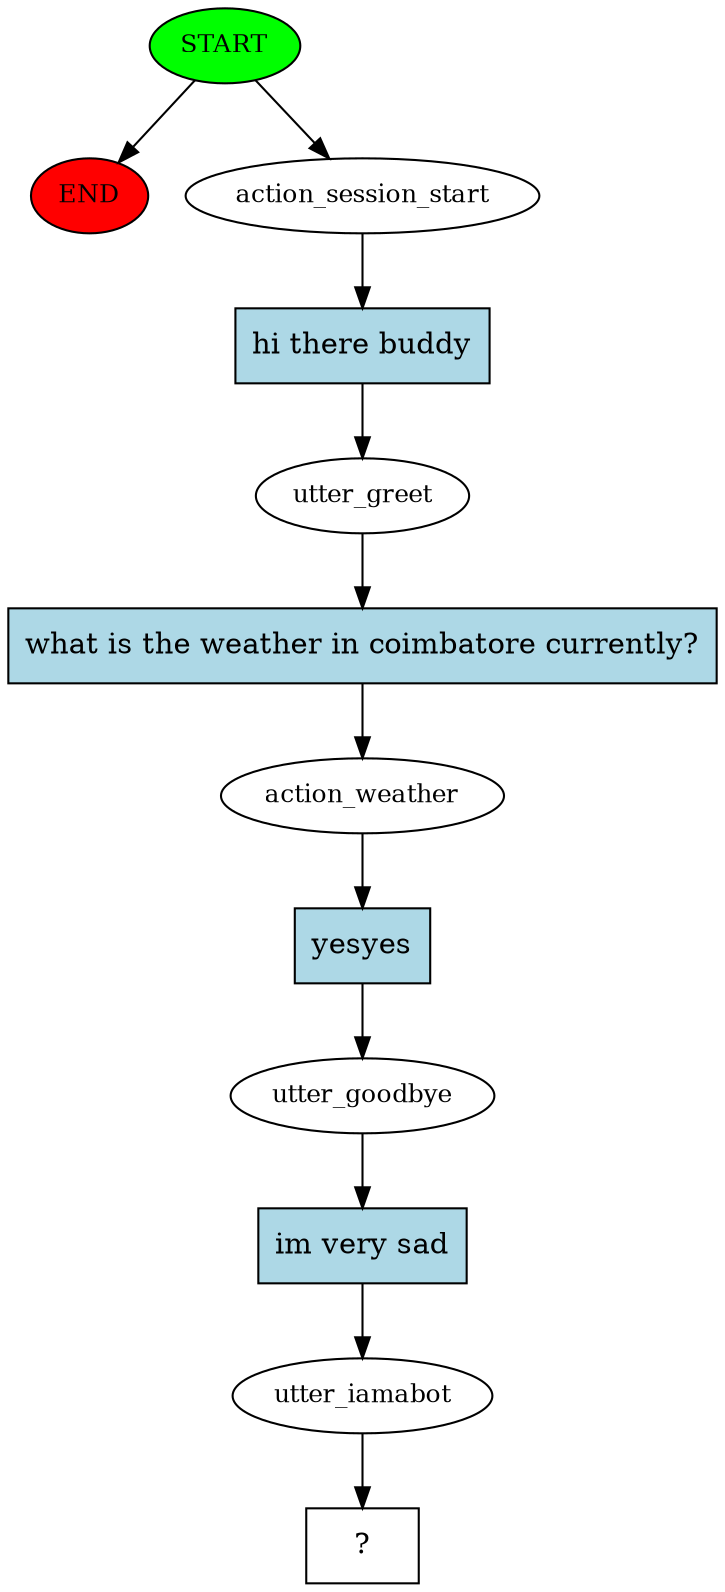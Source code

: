 digraph  {
0 [class="start active", fillcolor=green, fontsize=12, label=START, style=filled];
"-1" [class=end, fillcolor=red, fontsize=12, label=END, style=filled];
1 [class=active, fontsize=12, label=action_session_start];
2 [class=active, fontsize=12, label=utter_greet];
3 [class=active, fontsize=12, label=action_weather];
4 [class=active, fontsize=12, label=utter_goodbye];
5 [class=active, fontsize=12, label=utter_iamabot];
6 [class="intent dashed active", label="  ?  ", shape=rect];
7 [class="intent active", fillcolor=lightblue, label="hi there buddy", shape=rect, style=filled];
8 [class="intent active", fillcolor=lightblue, label="what is the weather in coimbatore currently?", shape=rect, style=filled];
9 [class="intent active", fillcolor=lightblue, label=yesyes, shape=rect, style=filled];
10 [class="intent active", fillcolor=lightblue, label="im very sad", shape=rect, style=filled];
0 -> "-1"  [class="", key=NONE, label=""];
0 -> 1  [class=active, key=NONE, label=""];
1 -> 7  [class=active, key=0];
2 -> 8  [class=active, key=0];
3 -> 9  [class=active, key=0];
4 -> 10  [class=active, key=0];
5 -> 6  [class=active, key=NONE, label=""];
7 -> 2  [class=active, key=0];
8 -> 3  [class=active, key=0];
9 -> 4  [class=active, key=0];
10 -> 5  [class=active, key=0];
}
